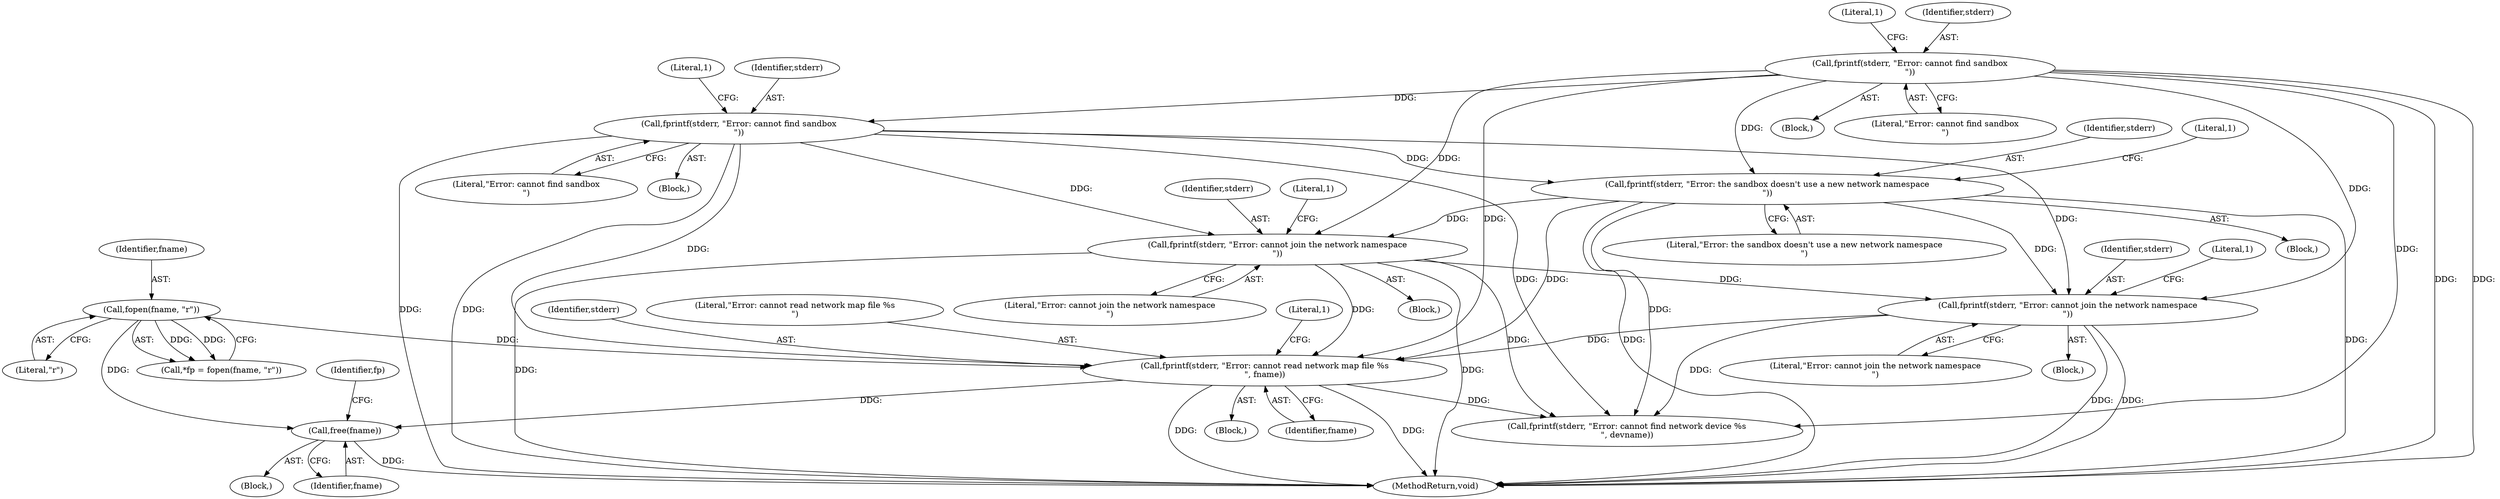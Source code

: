 digraph "0_firejail_5d43fdcd215203868d440ffc42036f5f5ffc89fc@API" {
"1000320" [label="(Call,free(fname))"];
"1000237" [label="(Call,fopen(fname, \"r\"))"];
"1000244" [label="(Call,fprintf(stderr, \"Error: cannot read network map file %s\n\", fname))"];
"1000186" [label="(Call,fprintf(stderr, \"Error: cannot join the network namespace\n\"))"];
"1000131" [label="(Call,fprintf(stderr, \"Error: cannot find sandbox\n\"))"];
"1000119" [label="(Call,fprintf(stderr, \"Error: cannot find sandbox\n\"))"];
"1000175" [label="(Call,fprintf(stderr, \"Error: cannot join the network namespace\n\"))"];
"1000160" [label="(Call,fprintf(stderr, \"Error: the sandbox doesn't use a new network namespace\n\"))"];
"1000186" [label="(Call,fprintf(stderr, \"Error: cannot join the network namespace\n\"))"];
"1000160" [label="(Call,fprintf(stderr, \"Error: the sandbox doesn't use a new network namespace\n\"))"];
"1000179" [label="(Literal,1)"];
"1000239" [label="(Literal,\"r\")"];
"1000123" [label="(Literal,1)"];
"1000133" [label="(Literal,\"Error: cannot find sandbox\n\")"];
"1000245" [label="(Identifier,stderr)"];
"1000174" [label="(Block,)"];
"1000161" [label="(Identifier,stderr)"];
"1000243" [label="(Block,)"];
"1000246" [label="(Literal,\"Error: cannot read network map file %s\n\")"];
"1000132" [label="(Identifier,stderr)"];
"1000120" [label="(Identifier,stderr)"];
"1000177" [label="(Literal,\"Error: cannot join the network namespace\n\")"];
"1000188" [label="(Literal,\"Error: cannot join the network namespace\n\")"];
"1000235" [label="(Call,*fp = fopen(fname, \"r\"))"];
"1000187" [label="(Identifier,stderr)"];
"1000247" [label="(Identifier,fname)"];
"1000131" [label="(Call,fprintf(stderr, \"Error: cannot find sandbox\n\"))"];
"1000313" [label="(Call,fprintf(stderr, \"Error: cannot find network device %s\n\", devname))"];
"1000164" [label="(Literal,1)"];
"1000159" [label="(Block,)"];
"1000320" [label="(Call,free(fname))"];
"1000237" [label="(Call,fopen(fname, \"r\"))"];
"1000185" [label="(Block,)"];
"1000175" [label="(Call,fprintf(stderr, \"Error: cannot join the network namespace\n\"))"];
"1000176" [label="(Identifier,stderr)"];
"1000238" [label="(Identifier,fname)"];
"1000244" [label="(Call,fprintf(stderr, \"Error: cannot read network map file %s\n\", fname))"];
"1000118" [label="(Block,)"];
"1000135" [label="(Literal,1)"];
"1000121" [label="(Literal,\"Error: cannot find sandbox\n\")"];
"1000119" [label="(Call,fprintf(stderr, \"Error: cannot find sandbox\n\"))"];
"1000218" [label="(Block,)"];
"1000190" [label="(Literal,1)"];
"1000162" [label="(Literal,\"Error: the sandbox doesn't use a new network namespace\n\")"];
"1000249" [label="(Literal,1)"];
"1000323" [label="(Identifier,fp)"];
"1000321" [label="(Identifier,fname)"];
"1000428" [label="(MethodReturn,void)"];
"1000130" [label="(Block,)"];
"1000320" -> "1000218"  [label="AST: "];
"1000320" -> "1000321"  [label="CFG: "];
"1000321" -> "1000320"  [label="AST: "];
"1000323" -> "1000320"  [label="CFG: "];
"1000320" -> "1000428"  [label="DDG: "];
"1000237" -> "1000320"  [label="DDG: "];
"1000244" -> "1000320"  [label="DDG: "];
"1000237" -> "1000235"  [label="AST: "];
"1000237" -> "1000239"  [label="CFG: "];
"1000238" -> "1000237"  [label="AST: "];
"1000239" -> "1000237"  [label="AST: "];
"1000235" -> "1000237"  [label="CFG: "];
"1000237" -> "1000235"  [label="DDG: "];
"1000237" -> "1000235"  [label="DDG: "];
"1000237" -> "1000244"  [label="DDG: "];
"1000244" -> "1000243"  [label="AST: "];
"1000244" -> "1000247"  [label="CFG: "];
"1000245" -> "1000244"  [label="AST: "];
"1000246" -> "1000244"  [label="AST: "];
"1000247" -> "1000244"  [label="AST: "];
"1000249" -> "1000244"  [label="CFG: "];
"1000244" -> "1000428"  [label="DDG: "];
"1000244" -> "1000428"  [label="DDG: "];
"1000186" -> "1000244"  [label="DDG: "];
"1000131" -> "1000244"  [label="DDG: "];
"1000175" -> "1000244"  [label="DDG: "];
"1000119" -> "1000244"  [label="DDG: "];
"1000160" -> "1000244"  [label="DDG: "];
"1000244" -> "1000313"  [label="DDG: "];
"1000186" -> "1000185"  [label="AST: "];
"1000186" -> "1000188"  [label="CFG: "];
"1000187" -> "1000186"  [label="AST: "];
"1000188" -> "1000186"  [label="AST: "];
"1000190" -> "1000186"  [label="CFG: "];
"1000186" -> "1000428"  [label="DDG: "];
"1000186" -> "1000428"  [label="DDG: "];
"1000131" -> "1000186"  [label="DDG: "];
"1000175" -> "1000186"  [label="DDG: "];
"1000119" -> "1000186"  [label="DDG: "];
"1000160" -> "1000186"  [label="DDG: "];
"1000186" -> "1000313"  [label="DDG: "];
"1000131" -> "1000130"  [label="AST: "];
"1000131" -> "1000133"  [label="CFG: "];
"1000132" -> "1000131"  [label="AST: "];
"1000133" -> "1000131"  [label="AST: "];
"1000135" -> "1000131"  [label="CFG: "];
"1000131" -> "1000428"  [label="DDG: "];
"1000131" -> "1000428"  [label="DDG: "];
"1000119" -> "1000131"  [label="DDG: "];
"1000131" -> "1000160"  [label="DDG: "];
"1000131" -> "1000175"  [label="DDG: "];
"1000131" -> "1000313"  [label="DDG: "];
"1000119" -> "1000118"  [label="AST: "];
"1000119" -> "1000121"  [label="CFG: "];
"1000120" -> "1000119"  [label="AST: "];
"1000121" -> "1000119"  [label="AST: "];
"1000123" -> "1000119"  [label="CFG: "];
"1000119" -> "1000428"  [label="DDG: "];
"1000119" -> "1000428"  [label="DDG: "];
"1000119" -> "1000160"  [label="DDG: "];
"1000119" -> "1000175"  [label="DDG: "];
"1000119" -> "1000313"  [label="DDG: "];
"1000175" -> "1000174"  [label="AST: "];
"1000175" -> "1000177"  [label="CFG: "];
"1000176" -> "1000175"  [label="AST: "];
"1000177" -> "1000175"  [label="AST: "];
"1000179" -> "1000175"  [label="CFG: "];
"1000175" -> "1000428"  [label="DDG: "];
"1000175" -> "1000428"  [label="DDG: "];
"1000160" -> "1000175"  [label="DDG: "];
"1000175" -> "1000313"  [label="DDG: "];
"1000160" -> "1000159"  [label="AST: "];
"1000160" -> "1000162"  [label="CFG: "];
"1000161" -> "1000160"  [label="AST: "];
"1000162" -> "1000160"  [label="AST: "];
"1000164" -> "1000160"  [label="CFG: "];
"1000160" -> "1000428"  [label="DDG: "];
"1000160" -> "1000428"  [label="DDG: "];
"1000160" -> "1000313"  [label="DDG: "];
}
